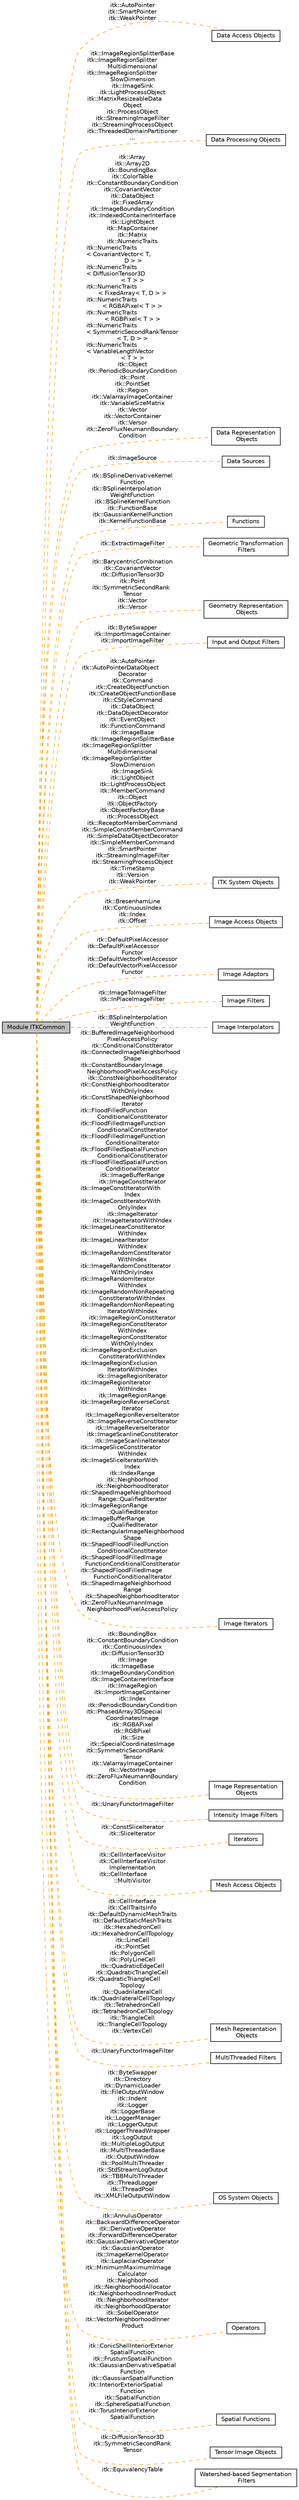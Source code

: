 digraph "Module ITKCommon"
{
  edge [fontname="Helvetica",fontsize="10",labelfontname="Helvetica",labelfontsize="10"];
  node [fontname="Helvetica",fontsize="10",shape=box];
  rankdir=LR;
  Node5 [label="Data Access Objects",height=0.2,width=0.4,color="black", fillcolor="white", style="filled",URL="$group__DataAccess.html",tooltip=" "];
  Node22 [label="Data Processing Objects",height=0.2,width=0.4,color="black", fillcolor="white", style="filled",URL="$group__DataProcessing.html",tooltip=" "];
  Node3 [label="Data Representation\l Objects",height=0.2,width=0.4,color="black", fillcolor="white", style="filled",URL="$group__DataRepresentation.html",tooltip=" "];
  Node23 [label="Data Sources",height=0.2,width=0.4,color="black", fillcolor="white", style="filled",URL="$group__DataSources.html",tooltip=" "];
  Node9 [label="Functions",height=0.2,width=0.4,color="black", fillcolor="white", style="filled",URL="$group__Functions.html",tooltip=" "];
  Node21 [label="Geometric Transformation\l Filters",height=0.2,width=0.4,color="black", fillcolor="white", style="filled",URL="$group__GeometricTransform.html",tooltip=" "];
  Node6 [label="Geometry Representation\l Objects",height=0.2,width=0.4,color="black", fillcolor="white", style="filled",URL="$group__Geometry.html",tooltip=" "];
  Node12 [label="Input and Output Filters",height=0.2,width=0.4,color="black", fillcolor="white", style="filled",URL="$group__IOFilters.html",tooltip=" "];
  Node1 [label="Module ITKCommon",height=0.2,width=0.4,color="black", fillcolor="grey75", style="filled", fontcolor="black",tooltip=" "];
  Node4 [label="ITK System Objects",height=0.2,width=0.4,color="black", fillcolor="white", style="filled",URL="$group__ITKSystemObjects.html",tooltip=" "];
  Node8 [label="Image Access Objects",height=0.2,width=0.4,color="black", fillcolor="white", style="filled",URL="$group__ImageAccess.html",tooltip=" "];
  Node18 [label="Image Adaptors",height=0.2,width=0.4,color="black", fillcolor="white", style="filled",URL="$group__ImageAdaptors.html",tooltip=" "];
  Node24 [label="Image Filters",height=0.2,width=0.4,color="black", fillcolor="white", style="filled",URL="$group__ImageFilters.html",tooltip=" "];
  Node10 [label="Image Interpolators",height=0.2,width=0.4,color="black", fillcolor="white", style="filled",URL="$group__ImageInterpolators.html",tooltip=" "];
  Node11 [label="Image Iterators",height=0.2,width=0.4,color="black", fillcolor="white", style="filled",URL="$group__ImageIterators.html",tooltip=" "];
  Node7 [label="Image Representation\l Objects",height=0.2,width=0.4,color="black", fillcolor="white", style="filled",URL="$group__ImageObjects.html",tooltip=" "];
  Node25 [label="Intensity Image Filters",height=0.2,width=0.4,color="black", fillcolor="white", style="filled",URL="$group__IntensityImageFilters.html",tooltip=" "];
  Node17 [label="Iterators",height=0.2,width=0.4,color="black", fillcolor="white", style="filled",URL="$group__Iterators.html",tooltip=" "];
  Node15 [label="Mesh Access Objects",height=0.2,width=0.4,color="black", fillcolor="white", style="filled",URL="$group__MeshAccess.html",tooltip=" "];
  Node14 [label="Mesh Representation\l Objects",height=0.2,width=0.4,color="black", fillcolor="white", style="filled",URL="$group__MeshObjects.html",tooltip=" "];
  Node26 [label="MultiThreaded Filters",height=0.2,width=0.4,color="black", fillcolor="white", style="filled",URL="$group__MultiThreaded.html",tooltip=" "];
  Node13 [label="OS System Objects",height=0.2,width=0.4,color="black", fillcolor="white", style="filled",URL="$group__OSSystemObjects.html",tooltip=" "];
  Node2 [label="Operators",height=0.2,width=0.4,color="black", fillcolor="white", style="filled",URL="$group__Operators.html",tooltip=" "];
  Node16 [label="Spatial Functions",height=0.2,width=0.4,color="black", fillcolor="white", style="filled",URL="$group__SpatialFunctions.html",tooltip=" "];
  Node19 [label="Tensor Image Objects",height=0.2,width=0.4,color="black", fillcolor="white", style="filled",URL="$group__TensorObjects.html",tooltip=" "];
  Node20 [label="Watershed-based Segmentation\l Filters",height=0.2,width=0.4,color="black", fillcolor="white", style="filled",URL="$group__WatershedSegmentation.html",tooltip=" "];
  Node1->Node2 [shape=plaintext, label="itk::AnnulusOperator\nitk::BackwardDifferenceOperator\nitk::DerivativeOperator\nitk::ForwardDifferenceOperator\nitk::GaussianDerivativeOperator\nitk::GaussianOperator\nitk::ImageKernelOperator\nitk::LaplacianOperator\nitk::MinimumMaximumImage\lCalculator\nitk::Neighborhood\nitk::NeighborhoodAllocator\nitk::NeighborhoodInnerProduct\nitk::NeighborhoodIterator\nitk::NeighborhoodOperator\nitk::SobelOperator\nitk::VectorNeighborhoodInner\lProduct", color="orange", dir="none", style="dashed"];
  Node1->Node3 [shape=plaintext, label="itk::Array\nitk::Array2D\nitk::BoundingBox\nitk::ColorTable\nitk::ConstantBoundaryCondition\nitk::CovariantVector\nitk::DataObject\nitk::FixedArray\nitk::ImageBoundaryCondition\nitk::IndexedContainerInterface\nitk::LightObject\nitk::MapContainer\nitk::Matrix\nitk::NumericTraits\nitk::NumericTraits\l\< CovariantVector\< T,\l D \> \>\nitk::NumericTraits\l\< DiffusionTensor3D\l\< T \> \>\nitk::NumericTraits\l\< FixedArray\< T, D \> \>\nitk::NumericTraits\l\< RGBAPixel\< T \> \>\nitk::NumericTraits\l\< RGBPixel\< T \> \>\nitk::NumericTraits\l\< SymmetricSecondRankTensor\l\< T, D \> \>\nitk::NumericTraits\l\< VariableLengthVector\l\< T \> \>\nitk::Object\nitk::PeriodicBoundaryCondition\nitk::Point\nitk::PointSet\nitk::Region\nitk::ValarrayImageContainer\nitk::VariableSizeMatrix\nitk::Vector\nitk::VectorContainer\nitk::Versor\nitk::ZeroFluxNeumannBoundary\lCondition", color="orange", dir="none", style="dashed"];
  Node1->Node4 [shape=plaintext, label="itk::AutoPointer\nitk::AutoPointerDataObject\lDecorator\nitk::Command\nitk::CreateObjectFunction\nitk::CreateObjectFunctionBase\nitk::CStyleCommand\nitk::DataObject\nitk::DataObjectDecorator\nitk::EventObject\nitk::FunctionCommand\nitk::ImageBase\nitk::ImageRegionSplitterBase\nitk::ImageRegionSplitter\lMultidimensional\nitk::ImageRegionSplitter\lSlowDimension\nitk::ImageSink\nitk::LightObject\nitk::LightProcessObject\nitk::MemberCommand\nitk::Object\nitk::ObjectFactory\nitk::ObjectFactoryBase\nitk::ProcessObject\nitk::ReceptorMemberCommand\nitk::SimpleConstMemberCommand\nitk::SimpleDataObjectDecorator\nitk::SimpleMemberCommand\nitk::SmartPointer\nitk::StreamingImageFilter\nitk::StreamingProcessObject\nitk::TimeStamp\nitk::Version\nitk::WeakPointer", color="orange", dir="none", style="dashed"];
  Node1->Node5 [shape=plaintext, label="itk::AutoPointer\nitk::SmartPointer\nitk::WeakPointer", color="orange", dir="none", style="dashed"];
  Node1->Node6 [shape=plaintext, label="itk::BarycentricCombination\nitk::CovariantVector\nitk::DiffusionTensor3D\nitk::Point\nitk::SymmetricSecondRank\lTensor\nitk::Vector\nitk::Versor", color="orange", dir="none", style="dashed"];
  Node1->Node7 [shape=plaintext, label="itk::BoundingBox\nitk::ConstantBoundaryCondition\nitk::ContinuousIndex\nitk::DiffusionTensor3D\nitk::Image\nitk::ImageBase\nitk::ImageBoundaryCondition\nitk::ImageContainerInterface\nitk::ImageRegion\nitk::ImportImageContainer\nitk::Index\nitk::PeriodicBoundaryCondition\nitk::PhasedArray3DSpecial\lCoordinatesImage\nitk::RGBAPixel\nitk::RGBPixel\nitk::Size\nitk::SpecialCoordinatesImage\nitk::SymmetricSecondRank\lTensor\nitk::ValarrayImageContainer\nitk::VectorImage\nitk::ZeroFluxNeumannBoundary\lCondition", color="orange", dir="none", style="dashed"];
  Node1->Node8 [shape=plaintext, label="itk::BresenhamLine\nitk::ContinuousIndex\nitk::Index\nitk::Offset", color="orange", dir="none", style="dashed"];
  Node1->Node9 [shape=plaintext, label="itk::BSplineDerivativeKernel\lFunction\nitk::BSplineInterpolation\lWeightFunction\nitk::BSplineKernelFunction\nitk::FunctionBase\nitk::GaussianKernelFunction\nitk::KernelFunctionBase", color="orange", dir="none", style="dashed"];
  Node1->Node10 [shape=plaintext, label="itk::BSplineInterpolation\lWeightFunction", color="orange", dir="none", style="dashed"];
  Node1->Node11 [shape=plaintext, label="itk::BufferedImageNeighborhood\lPixelAccessPolicy\nitk::ConditionalConstIterator\nitk::ConnectedImageNeighborhood\lShape\nitk::ConstantBoundaryImage\lNeighborhoodPixelAccessPolicy\nitk::ConstNeighborhoodIterator\nitk::ConstNeighborhoodIterator\lWithOnlyIndex\nitk::ConstShapedNeighborhood\lIterator\nitk::FloodFilledFunction\lConditionalConstIterator\nitk::FloodFilledImageFunction\lConditionalConstIterator\nitk::FloodFilledImageFunction\lConditionalIterator\nitk::FloodFilledSpatialFunction\lConditionalConstIterator\nitk::FloodFilledSpatialFunction\lConditionalIterator\nitk::ImageBufferRange\nitk::ImageConstIterator\nitk::ImageConstIteratorWith\lIndex\nitk::ImageConstIteratorWith\lOnlyIndex\nitk::ImageIterator\nitk::ImageIteratorWithIndex\nitk::ImageLinearConstIterator\lWithIndex\nitk::ImageLinearIterator\lWithIndex\nitk::ImageRandomConstIterator\lWithIndex\nitk::ImageRandomConstIterator\lWithOnlyIndex\nitk::ImageRandomIterator\lWithIndex\nitk::ImageRandomNonRepeating\lConstIteratorWithIndex\nitk::ImageRandomNonRepeating\lIteratorWithIndex\nitk::ImageRegionConstIterator\nitk::ImageRegionConstIterator\lWithIndex\nitk::ImageRegionConstIterator\lWithOnlyIndex\nitk::ImageRegionExclusion\lConstIteratorWithIndex\nitk::ImageRegionExclusion\lIteratorWithIndex\nitk::ImageRegionIterator\nitk::ImageRegionIterator\lWithIndex\nitk::ImageRegionRange\nitk::ImageRegionReverseConst\lIterator\nitk::ImageRegionReverseIterator\nitk::ImageReverseConstIterator\nitk::ImageReverseIterator\nitk::ImageScanlineConstIterator\nitk::ImageScanlineIterator\nitk::ImageSliceConstIterator\lWithIndex\nitk::ImageSliceIteratorWith\lIndex\nitk::IndexRange\nitk::Neighborhood\nitk::NeighborhoodIterator\nitk::ShapedImageNeighborhood\lRange::QualifiedIterator\nitk::ImageRegionRange\l::QualifiedIterator\nitk::ImageBufferRange\l::QualifiedIterator\nitk::RectangularImageNeighborhood\lShape\nitk::ShapedFloodFilledFunction\lConditionalConstIterator\nitk::ShapedFloodFilledImage\lFunctionConditionalConstIterator\nitk::ShapedFloodFilledImage\lFunctionConditionalIterator\nitk::ShapedImageNeighborhood\lRange\nitk::ShapedNeighborhoodIterator\nitk::ZeroFluxNeumannImage\lNeighborhoodPixelAccessPolicy", color="orange", dir="none", style="dashed"];
  Node1->Node12 [shape=plaintext, label="itk::ByteSwapper\nitk::ImportImageContainer\nitk::ImportImageFilter", color="orange", dir="none", style="dashed"];
  Node1->Node13 [shape=plaintext, label="itk::ByteSwapper\nitk::Directory\nitk::DynamicLoader\nitk::FileOutputWindow\nitk::Indent\nitk::Logger\nitk::LoggerBase\nitk::LoggerManager\nitk::LoggerOutput\nitk::LoggerThreadWrapper\nitk::LogOutput\nitk::MultipleLogOutput\nitk::MultiThreaderBase\nitk::OutputWindow\nitk::PoolMultiThreader\nitk::StdStreamLogOutput\nitk::TBBMultiThreader\nitk::ThreadLogger\nitk::ThreadPool\nitk::XMLFileOutputWindow", color="orange", dir="none", style="dashed"];
  Node1->Node14 [shape=plaintext, label="itk::CellInterface\nitk::CellTraitsInfo\nitk::DefaultDynamicMeshTraits\nitk::DefaultStaticMeshTraits\nitk::HexahedronCell\nitk::HexahedronCellTopology\nitk::LineCell\nitk::PointSet\nitk::PolygonCell\nitk::PolyLineCell\nitk::QuadraticEdgeCell\nitk::QuadraticTriangleCell\nitk::QuadraticTriangleCell\lTopology\nitk::QuadrilateralCell\nitk::QuadrilateralCellTopology\nitk::TetrahedronCell\nitk::TetrahedronCellTopology\nitk::TriangleCell\nitk::TriangleCellTopology\nitk::VertexCell", color="orange", dir="none", style="dashed"];
  Node1->Node15 [shape=plaintext, label="itk::CellInterfaceVisitor\nitk::CellInterfaceVisitor\lImplementation\nitk::CellInterface\l::MultiVisitor", color="orange", dir="none", style="dashed"];
  Node1->Node16 [shape=plaintext, label="itk::ConicShellInteriorExterior\lSpatialFunction\nitk::FrustumSpatialFunction\nitk::GaussianDerivativeSpatial\lFunction\nitk::GaussianSpatialFunction\nitk::InteriorExteriorSpatial\lFunction\nitk::SpatialFunction\nitk::SphereSpatialFunction\nitk::TorusInteriorExterior\lSpatialFunction", color="orange", dir="none", style="dashed"];
  Node1->Node17 [shape=plaintext, label="itk::ConstSliceIterator\nitk::SliceIterator", color="orange", dir="none", style="dashed"];
  Node1->Node18 [shape=plaintext, label="itk::DefaultPixelAccessor\nitk::DefaultPixelAccessor\lFunctor\nitk::DefaultVectorPixelAccessor\nitk::DefaultVectorPixelAccessor\lFunctor", color="orange", dir="none", style="dashed"];
  Node1->Node19 [shape=plaintext, label="itk::DiffusionTensor3D\nitk::SymmetricSecondRank\lTensor", color="orange", dir="none", style="dashed"];
  Node1->Node20 [shape=plaintext, label="itk::EquivalencyTable", color="orange", dir="none", style="dashed"];
  Node1->Node21 [shape=plaintext, label="itk::ExtractImageFilter", color="orange", dir="none", style="dashed"];
  Node1->Node22 [shape=plaintext, label="itk::ImageRegionSplitterBase\nitk::ImageRegionSplitter\lMultidimensional\nitk::ImageRegionSplitter\lSlowDimension\nitk::ImageSink\nitk::LightProcessObject\nitk::MatrixResizeableData\lObject\nitk::ProcessObject\nitk::StreamingImageFilter\nitk::StreamingProcessObject\nitk::ThreadedDomainPartitioner\n...", color="orange", dir="none", style="dashed"];
  Node1->Node23 [shape=plaintext, label="itk::ImageSource", color="orange", dir="none", style="dashed"];
  Node1->Node24 [shape=plaintext, label="itk::ImageToImageFilter\nitk::InPlaceImageFilter", color="orange", dir="none", style="dashed"];
  Node1->Node25 [shape=plaintext, label="itk::UnaryFunctorImageFilter", color="orange", dir="none", style="dashed"];
  Node1->Node26 [shape=plaintext, label="itk::UnaryFunctorImageFilter", color="orange", dir="none", style="dashed"];
}
